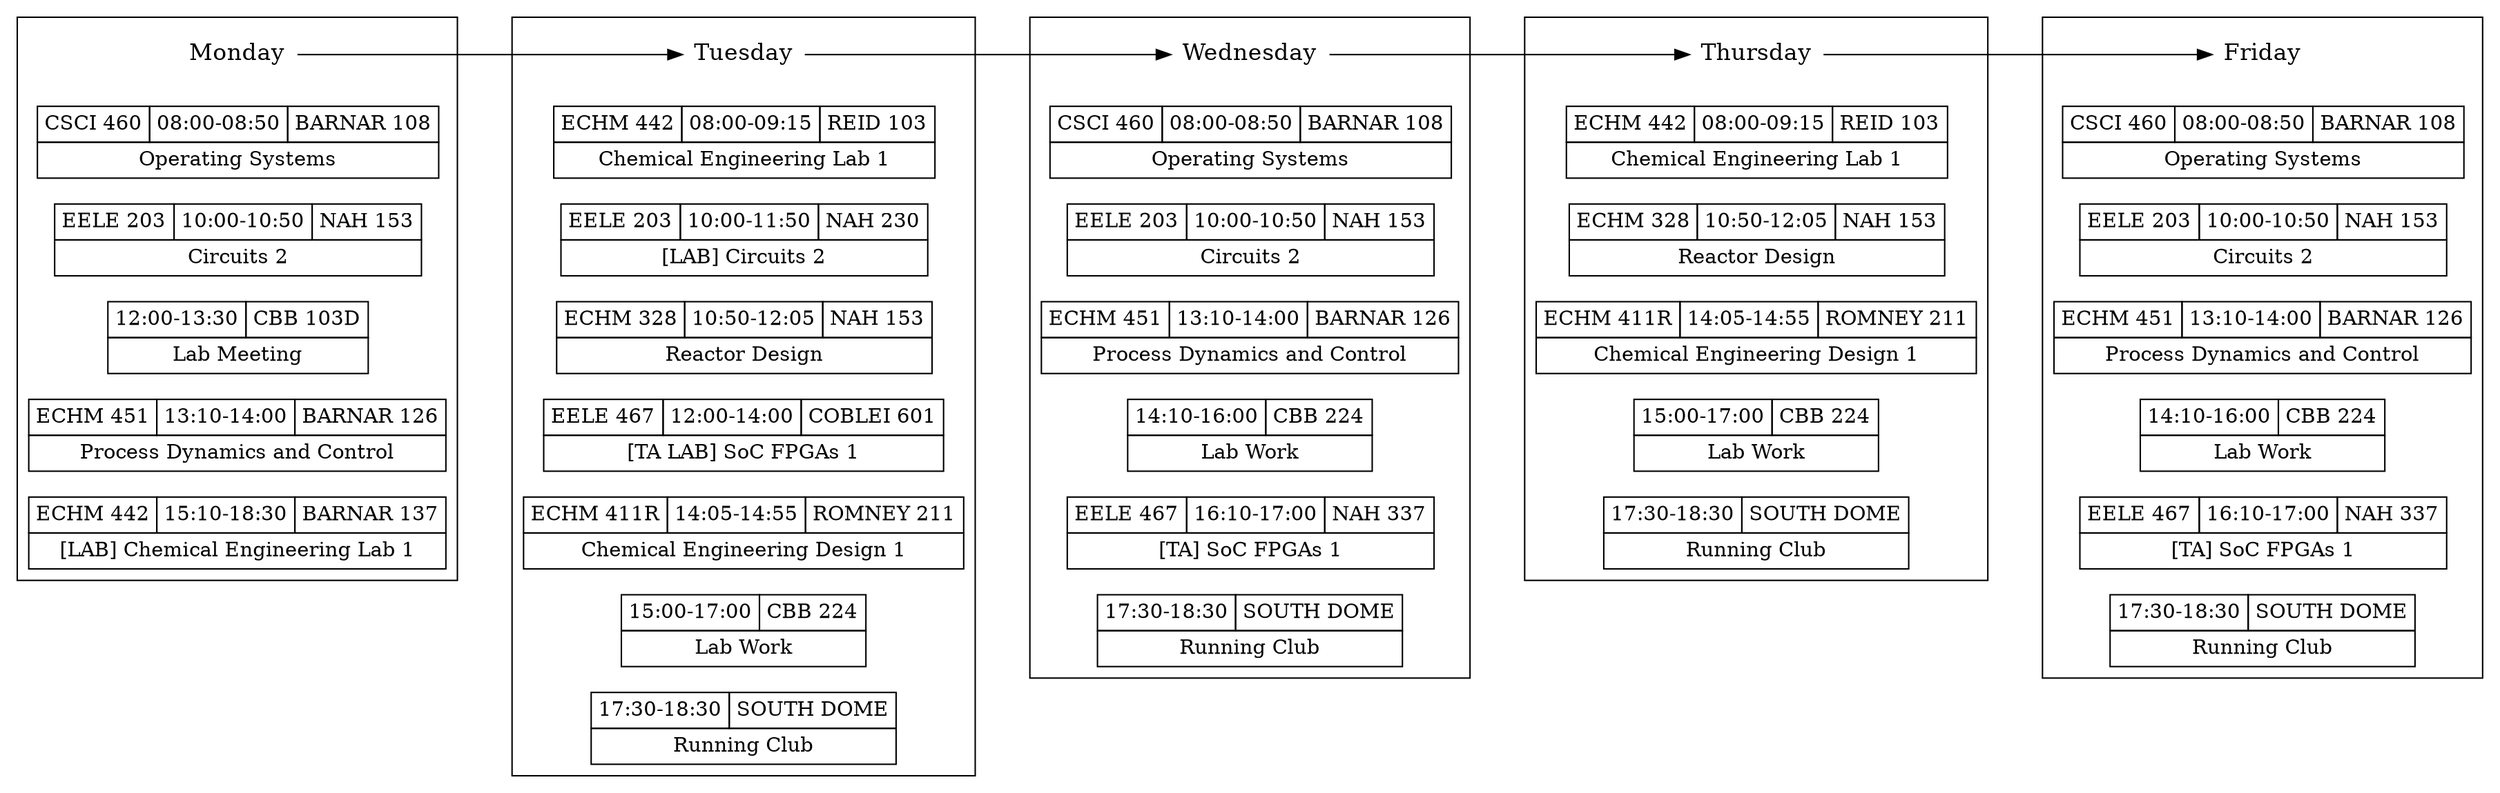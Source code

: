 digraph schedule {
    ranksep=.75; rankdir=LR; splines=false;

    {node [shape=plaintext,fontsize=16];
	"Monday" -> "Tuesday" -> "Wednesday" -> "Thursday" -> "Friday";
    }

    {node [shape=none, margin=0]
	subgraph clustermonday { rank = same; "Monday"; "CSCI460-m"; "EELE203-m"; "WORK-m-meeting"; "ECHM451-m"; "ECHM442-m-lab"; }
    }

    "CSCI460-m" [label=<
		 <TABLE BORDER="0" CELLBORDER="1" CELLSPACING="0" CELLPADDING="4">
		 <TR>
		 <TD>CSCI 460</TD>
		 <TD>08:00-08:50</TD>
		 <TD>BARNAR 108</TD>
		 </TR>
		 <TR><TD COLSPAN="3">Operating Systems</TD></TR>
		 </TABLE>>];

    "EELE203-m" [label=<
		 <TABLE BORDER="0" CELLBORDER="1" CELLSPACING="0" CELLPADDING="4">
		 <TR>
		 <TD>EELE 203</TD>
		 <TD>10:00-10:50</TD>
		 <TD>NAH 153</TD>
		 </TR>
		 <TR><TD COLSPAN="3">Circuits 2</TD></TR>
		 </TABLE>>];

    "WORK-m-meeting" [label=<
		      <TABLE BORDER="0" CELLBORDER="1" CELLSPACING="0" CELLPADDING="4">
		      <TR>
		      <TD>12:00-13:30</TD>
		      <TD>CBB 103D</TD>
		      </TR>
		      <TR><TD COLSPAN="2">Lab Meeting</TD></TR>
		      </TABLE>>];

    "ECHM451-m" [label=<
		 <TABLE BORDER="0" CELLBORDER="1" CELLSPACING="0" CELLPADDING="4">
		 <TR>
		 <TD>ECHM 451</TD>
		 <TD>13:10-14:00</TD>
		 <TD>BARNAR 126</TD>
		 </TR>
		 <TR><TD COLSPAN="3">Process Dynamics and Control</TD></TR>
		 </TABLE>>];

    "ECHM442-m-lab" [label=<
		     <TABLE BORDER="0" CELLBORDER="1" CELLSPACING="0" CELLPADDING="4">
		     <TR>
		     <TD>ECHM 442</TD>
		     <TD>15:10-18:30</TD>
		     <TD>BARNAR 137</TD>
		     </TR>
		     <TR><TD COLSPAN="3">[LAB] Chemical Engineering Lab 1</TD></TR>
		     </TABLE>>];

    {node [shape=none, margin=0]
	subgraph clustertuesday { rank = same; "Tuesday"; "ECHM442-t"; "EELE203-t-lab"; "ECHM328-t"; "EELE467-t-TA"; "ECHM411R-t"; "WORK-t"; "RUNNING-t"; }
    }

    "ECHM442-t" [label=<
		 <TABLE BORDER="0" CELLBORDER="1" CELLSPACING="0" CELLPADDING="4">
		 <TR>
		 <TD>ECHM 442</TD>
		 <TD>08:00-09:15</TD>
		 <TD>REID 103</TD>
		 </TR>
		 <TR><TD COLSPAN="3">Chemical Engineering Lab 1</TD></TR>
		 </TABLE>>];

    "EELE203-t-lab" [label=<
		     <TABLE BORDER="0" CELLBORDER="1" CELLSPACING="0" CELLPADDING="4">
		     <TR>
		     <TD>EELE 203</TD>
		     <TD>10:00-11:50</TD>
		     <TD>NAH 230</TD>
		     </TR>
		     <TR><TD COLSPAN="3">[LAB] Circuits 2</TD></TR>
		     </TABLE>>];

    "ECHM328-t" [label=<
		 <TABLE BORDER="0" CELLBORDER="1" CELLSPACING="0" CELLPADDING="4">
		 <TR>
		 <TD>ECHM 328</TD>
		 <TD>10:50-12:05</TD>
		 <TD>NAH 153</TD>
		 </TR>
		 <TR><TD COLSPAN="3">Reactor Design</TD></TR>
		 </TABLE>>];

    "EELE467-t-TA" [label=<
		    <TABLE BORDER="0" CELLBORDER="1" CELLSPACING="0" CELLPADDING="4">
		    <TR>
		    <TD>EELE 467</TD>
		    <TD>12:00-14:00</TD>
		    <TD>COBLEI 601</TD>
		    </TR>
		    <TR><TD COLSPAN="3">[TA LAB] SoC FPGAs 1</TD></TR>
		    </TABLE>>];

    "ECHM411R-t" [label=<
		  <TABLE BORDER="0" CELLBORDER="1" CELLSPACING="0" CELLPADDING="4">
		  <TR>
		  <TD>ECHM 411R</TD>
		  <TD>14:05-14:55</TD>
		  <TD>ROMNEY 211</TD>
		  </TR>
		  <TR><TD COLSPAN="3">Chemical Engineering Design 1</TD></TR>
		  </TABLE>>];

    "WORK-t" [label=<
	      <TABLE BORDER="0" CELLBORDER="1" CELLSPACING="0" CELLPADDING="4">
	      <TR>
	      <TD>15:00-17:00</TD>
	      <TD>CBB 224</TD>
	      </TR>
	      <TR><TD COLSPAN="2">Lab Work</TD></TR>
	      </TABLE>>];

    "RUNNING-t" [label=<
		 <TABLE BORDER="0" CELLBORDER="1" CELLSPACING="0" CELLPADDING="4">
		 <TR>
		 <TD>17:30-18:30</TD>
		 <TD>SOUTH DOME</TD>
		 </TR>
		 <TR><TD COLSPAN="2">Running Club</TD></TR>
		 </TABLE>>];

    {node [shape=none, margin=0]
	subgraph clusterwednesday { rank = same; "Wednesday"; "CSCI460-w"; "EELE203-w"; "ECHM451-w"; "WORK-w"; "EELE467-w-TA"; "RUNNING-w"; }
    }

    "CSCI460-w" [label=<
		 <TABLE BORDER="0" CELLBORDER="1" CELLSPACING="0" CELLPADDING="4">
		 <TR>
		 <TD>CSCI 460</TD>
		 <TD>08:00-08:50</TD>
		 <TD>BARNAR 108</TD>
		 </TR>
		 <TR><TD COLSPAN="3">Operating Systems</TD></TR>
		 </TABLE>>];

    "EELE203-w" [label=<
		 <TABLE BORDER="0" CELLBORDER="1" CELLSPACING="0" CELLPADDING="4">
		 <TR>
		 <TD>EELE 203</TD>
		 <TD>10:00-10:50</TD>
		 <TD>NAH 153</TD>
		 </TR>
		 <TR><TD COLSPAN="3">Circuits 2</TD></TR>
		 </TABLE>>];

    "ECHM451-w" [label=<
		 <TABLE BORDER="0" CELLBORDER="1" CELLSPACING="0" CELLPADDING="4">
		 <TR>
		 <TD>ECHM 451</TD>
		 <TD>13:10-14:00</TD>
		 <TD>BARNAR 126</TD>
		 </TR>
		 <TR><TD COLSPAN="3">Process Dynamics and Control</TD></TR>
		 </TABLE>>];

    "WORK-w" [label=<
	      <TABLE BORDER="0" CELLBORDER="1" CELLSPACING="0" CELLPADDING="4">
	      <TR>
	      <TD>14:10-16:00</TD>
	      <TD>CBB 224</TD>
	      </TR>
	      <TR><TD COLSPAN="2">Lab Work</TD></TR>
	      </TABLE>>];

    "EELE467-w-TA" [label=<
		    <TABLE BORDER="0" CELLBORDER="1" CELLSPACING="0" CELLPADDING="4">
		    <TR>
		    <TD>EELE 467</TD>
		    <TD>16:10-17:00</TD>
		    <TD>NAH 337</TD>
		    </TR>
		    <TR><TD COLSPAN="3">[TA] SoC FPGAs 1</TD></TR>
		    </TABLE>>];

    "RUNNING-w" [label=<
		 <TABLE BORDER="0" CELLBORDER="1" CELLSPACING="0" CELLPADDING="4">
		 <TR>
		 <TD>17:30-18:30</TD>
		 <TD>SOUTH DOME</TD>
		 </TR>
		 <TR><TD COLSPAN="2">Running Club</TD></TR>
		 </TABLE>>];

    {node [shape=none, margin=0]
	subgraph clusterthursday { rank = same; "Thursday"; "ECHM442-r"; "ECHM328-r"; "ECHM411R-r"; "WORK-r"; "RUNNING-r"; }
    }

    "ECHM442-r" [label=<
		 <TABLE BORDER="0" CELLBORDER="1" CELLSPACING="0" CELLPADDING="4">
		 <TR>
		 <TD>ECHM 442</TD>
		 <TD>08:00-09:15</TD>
		 <TD>REID 103</TD>
		 </TR>
		 <TR><TD COLSPAN="3">Chemical Engineering Lab 1</TD></TR>
		 </TABLE>>];

    "ECHM328-r" [label=<
		 <TABLE BORDER="0" CELLBORDER="1" CELLSPACING="0" CELLPADDING="4">
		 <TR>
		 <TD>ECHM 328</TD>
		 <TD>10:50-12:05</TD>
		 <TD>NAH 153</TD>
		 </TR>
		 <TR><TD COLSPAN="3">Reactor Design</TD></TR>
		 </TABLE>>];

    "ECHM411R-r" [label=<
		  <TABLE BORDER="0" CELLBORDER="1" CELLSPACING="0" CELLPADDING="4">
		  <TR>
		  <TD>ECHM 411R</TD>
		  <TD>14:05-14:55</TD>
		  <TD>ROMNEY 211</TD>
		  </TR>
		  <TR><TD COLSPAN="3">Chemical Engineering Design 1</TD></TR>
		  </TABLE>>];

    "WORK-r" [label=<
	      <TABLE BORDER="0" CELLBORDER="1" CELLSPACING="0" CELLPADDING="4">
	      <TR>
	      <TD>15:00-17:00</TD>
	      <TD>CBB 224</TD>
	      </TR>
	      <TR><TD COLSPAN="2">Lab Work</TD></TR>
	      </TABLE>>];

    "RUNNING-r" [label=<
		 <TABLE BORDER="0" CELLBORDER="1" CELLSPACING="0" CELLPADDING="4">
		 <TR>
		 <TD>17:30-18:30</TD>
		 <TD>SOUTH DOME</TD>
		 </TR>
		 <TR><TD COLSPAN="2">Running Club</TD></TR>
		 </TABLE>>];

    {node [shape=none, margin=0]
	subgraph clusterfriday { rank = same; "Friday"; "CSCI460-f"; "EELE203-f"; "ECHM451-f"; "WORK-f"; "EELE467-f-TA"; "RUNNING-f"; }
    }

    "CSCI460-f" [label=<
		 <TABLE BORDER="0" CELLBORDER="1" CELLSPACING="0" CELLPADDING="4">
		 <TR>
		 <TD>CSCI 460</TD>
		 <TD>08:00-08:50</TD>
		 <TD>BARNAR 108</TD>
		 </TR>
		 <TR><TD COLSPAN="3">Operating Systems</TD></TR>
		 </TABLE>>];

    "EELE203-f" [label=<
		 <TABLE BORDER="0" CELLBORDER="1" CELLSPACING="0" CELLPADDING="4">
		 <TR>
		 <TD>EELE 203</TD>
		 <TD>10:00-10:50</TD>
		 <TD>NAH 153</TD>
		 </TR>
		 <TR><TD COLSPAN="3">Circuits 2</TD></TR>
		 </TABLE>>];

    "ECHM451-f" [label=<
		 <TABLE BORDER="0" CELLBORDER="1" CELLSPACING="0" CELLPADDING="4">
		 <TR>
		 <TD>ECHM 451</TD>
		 <TD>13:10-14:00</TD>
		 <TD>BARNAR 126</TD>
		 </TR>
		 <TR><TD COLSPAN="3">Process Dynamics and Control</TD></TR>
		 </TABLE>>];

    "WORK-f" [label=<
	      <TABLE BORDER="0" CELLBORDER="1" CELLSPACING="0" CELLPADDING="4">
	      <TR>
	      <TD>14:10-16:00</TD>
	      <TD>CBB 224</TD>
	      </TR>
	      <TR><TD COLSPAN="2">Lab Work</TD></TR>
	      </TABLE>>];

    "EELE467-f-TA" [label=<
		    <TABLE BORDER="0" CELLBORDER="1" CELLSPACING="0" CELLPADDING="4">
		    <TR>
		    <TD>EELE 467</TD>
		    <TD>16:10-17:00</TD>
		    <TD>NAH 337</TD>
		    </TR>
		    <TR><TD COLSPAN="3">[TA] SoC FPGAs 1</TD></TR>
		    </TABLE>>];

    "RUNNING-f" [label=<
		 <TABLE BORDER="0" CELLBORDER="1" CELLSPACING="0" CELLPADDING="4">
		 <TR>
		 <TD>17:30-18:30</TD>
		 <TD>SOUTH DOME</TD>
		 </TR>
		 <TR><TD COLSPAN="2">Running Club</TD></TR>
		 </TABLE>>];
}
